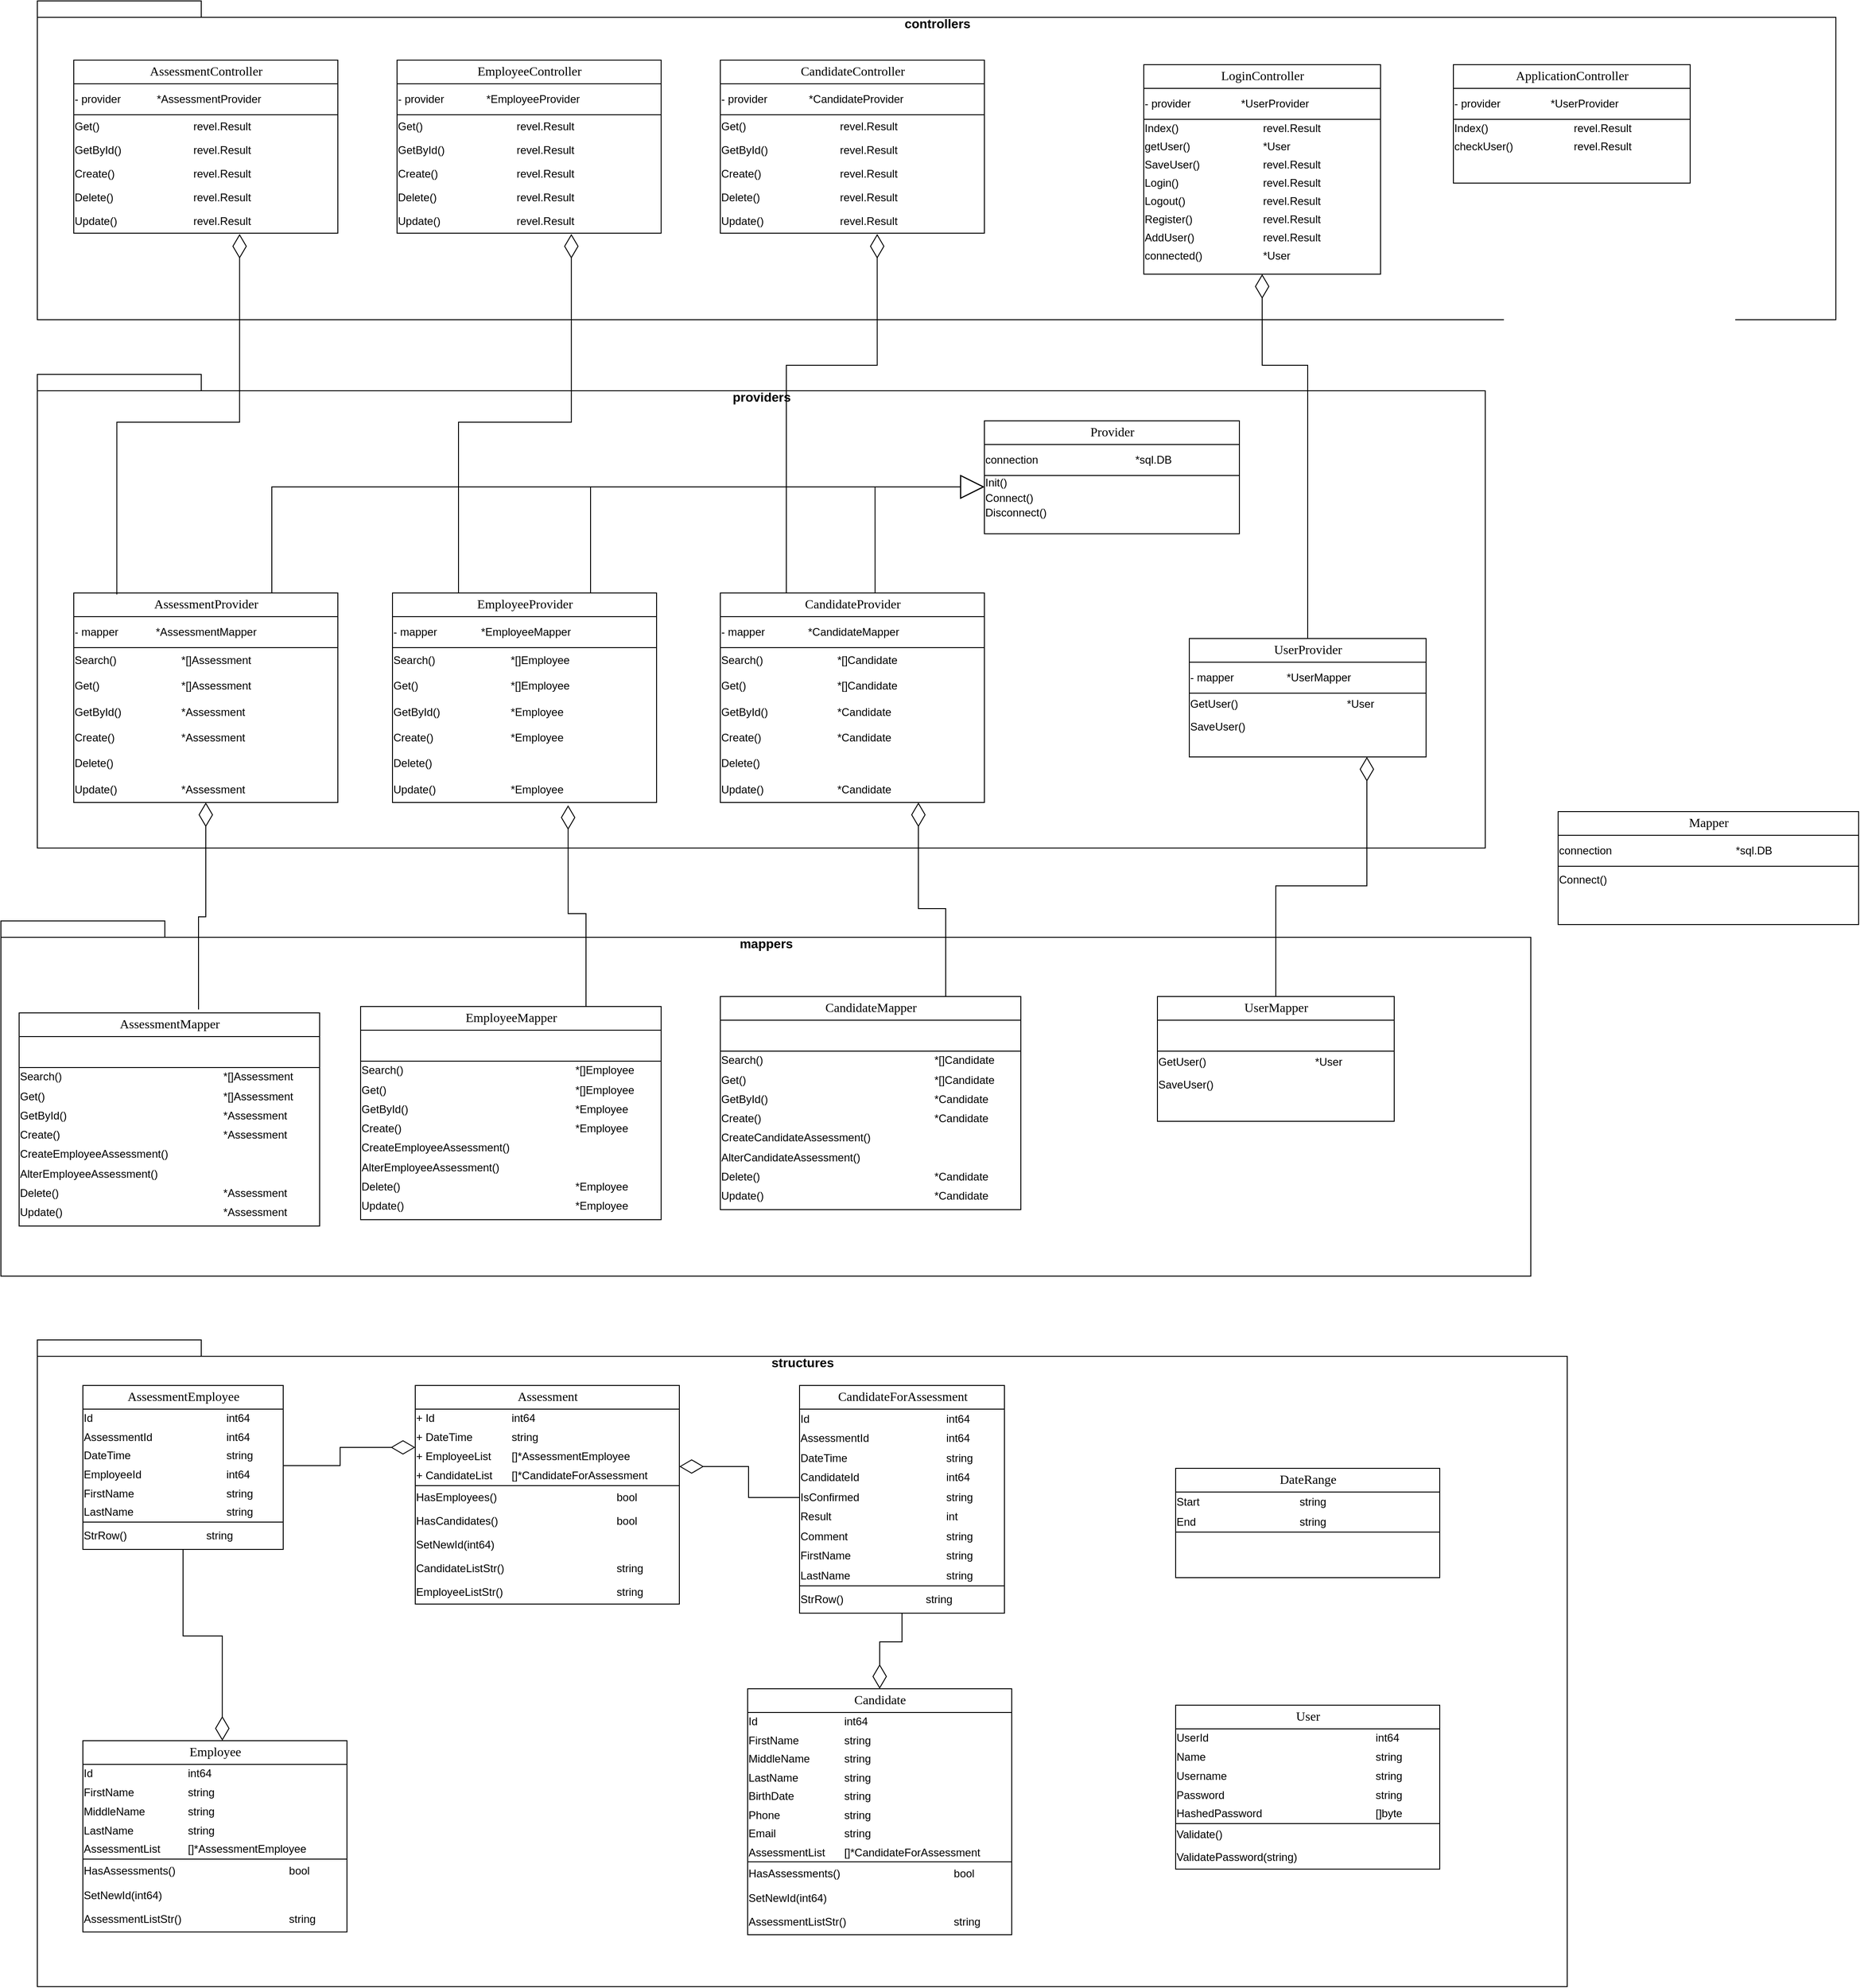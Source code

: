 <mxfile pages="1" version="11.1.4" type="device"><diagram name="Page-1" id="c4acf3e9-155e-7222-9cf6-157b1a14988f"><mxGraphModel dx="1240" dy="1847" grid="1" gridSize="10" guides="1" tooltips="1" connect="1" arrows="1" fold="1" page="1" pageScale="1" pageWidth="850" pageHeight="1100" background="#ffffff" math="0" shadow="0"><root><mxCell id="0"/><mxCell id="1" parent="0"/><mxCell id="qNjUN7XKEvdAaT-2gEHH-21" value="&lt;font style=&quot;font-size: 14px&quot;&gt;structures&lt;/font&gt;" style="shape=folder;fontStyle=1;spacingTop=10;tabWidth=180;tabHeight=18;tabPosition=left;html=1;verticalAlign=top;" vertex="1" parent="1"><mxGeometry x="750" y="1360" width="1680" height="710" as="geometry"/></mxCell><mxCell id="qNjUN7XKEvdAaT-2gEHH-20" value="&lt;font style=&quot;font-size: 14px&quot;&gt;mappers&lt;/font&gt;" style="shape=folder;fontStyle=1;spacingTop=10;tabWidth=180;tabHeight=18;tabPosition=left;html=1;verticalAlign=top;" vertex="1" parent="1"><mxGeometry x="710" y="900" width="1680" height="390" as="geometry"/></mxCell><mxCell id="qNjUN7XKEvdAaT-2gEHH-19" value="&lt;font style=&quot;font-size: 14px&quot;&gt;providers&lt;/font&gt;" style="shape=folder;fontStyle=1;spacingTop=10;tabWidth=180;tabHeight=18;tabPosition=left;html=1;verticalAlign=top;" vertex="1" parent="1"><mxGeometry x="750" y="300" width="1590" height="520" as="geometry"/></mxCell><mxCell id="qNjUN7XKEvdAaT-2gEHH-17" value="&lt;font style=&quot;font-size: 14px&quot;&gt;controllers&lt;/font&gt;" style="shape=folder;fontStyle=1;spacingTop=10;tabWidth=180;tabHeight=18;tabPosition=left;html=1;verticalAlign=top;" vertex="1" parent="1"><mxGeometry x="750" y="-110" width="1975" height="350" as="geometry"/></mxCell><mxCell id="17acba5748e5396b-44" value="&lt;font style=&quot;font-size: 14px&quot;&gt;Assessment&lt;/font&gt;" style="swimlane;html=1;fontStyle=0;childLayout=stackLayout;horizontal=1;startSize=26;fillColor=none;horizontalStack=0;resizeParent=1;resizeLast=0;collapsible=1;marginBottom=0;swimlaneFillColor=#ffffff;rounded=0;shadow=0;comic=0;labelBackgroundColor=none;strokeColor=#000000;strokeWidth=1;fontFamily=Verdana;fontSize=10;fontColor=#000000;align=center;" parent="1" vertex="1"><mxGeometry x="1165" y="1410" width="290" height="240" as="geometry"><mxRectangle x="415" y="1140" width="90" height="26" as="alternateBounds"/></mxGeometry></mxCell><mxCell id="_AaiHesojLYYnZebpyxF-2" value="&lt;table border=&quot;0&quot; width=&quot;100%&quot; style=&quot;width: 100% ; height: 100% ; border-collapse: collapse&quot;&gt;&lt;tbody&gt;&lt;tr&gt;&lt;td align=&quot;center&quot; style=&quot;text-align: left&quot;&gt;+ Id&lt;/td&gt;&lt;td align=&quot;center&quot; style=&quot;text-align: left&quot;&gt;int64&lt;/td&gt;&lt;/tr&gt;&lt;tr&gt;&lt;td align=&quot;center&quot; style=&quot;text-align: left&quot;&gt;+ DateTime&lt;/td&gt;&lt;td align=&quot;center&quot; style=&quot;text-align: left&quot;&gt;string&lt;/td&gt;&lt;/tr&gt;&lt;tr&gt;&lt;td align=&quot;center&quot; style=&quot;text-align: left&quot;&gt;+ EmployeeList&lt;/td&gt;&lt;td align=&quot;center&quot; style=&quot;text-align: left&quot;&gt;[]*AssessmentEmployee&lt;/td&gt;&lt;/tr&gt;&lt;tr&gt;&lt;td&gt;+ CandidateList&lt;/td&gt;&lt;td&gt;[]*CandidateForAssessment&lt;/td&gt;&lt;/tr&gt;&lt;/tbody&gt;&lt;/table&gt;" style="text;html=1;overflow=fill;strokeColor=#000000;" parent="17acba5748e5396b-44" vertex="1"><mxGeometry y="26" width="290" height="84" as="geometry"/></mxCell><mxCell id="_AaiHesojLYYnZebpyxF-6" value="&lt;table border=&quot;0&quot; width=&quot;100%&quot; style=&quot;width: 100% ; height: 100% ; border-collapse: collapse&quot; align=&quot;left&quot;&gt;&lt;tbody&gt;&lt;tr&gt;&lt;td&gt;HasEmployees()&lt;/td&gt;&lt;td&gt;bool&lt;/td&gt;&lt;/tr&gt;&lt;tr&gt;&lt;td&gt;HasCandidates()&lt;/td&gt;&lt;td&gt;bool&lt;/td&gt;&lt;/tr&gt;&lt;tr&gt;&lt;td&gt;SetNewId(int64)&lt;/td&gt;&lt;td&gt;&lt;br&gt;&lt;/td&gt;&lt;/tr&gt;&lt;tr&gt;&lt;td&gt;CandidateListStr()&lt;/td&gt;&lt;td&gt;string&lt;/td&gt;&lt;/tr&gt;&lt;tr&gt;&lt;td&gt;EmployeeListStr()&lt;/td&gt;&lt;td&gt;string&lt;/td&gt;&lt;/tr&gt;&lt;/tbody&gt;&lt;/table&gt;" style="text;html=1;overflow=fill;align=left;verticalAlign=middle;fontStyle=0" parent="17acba5748e5396b-44" vertex="1"><mxGeometry y="110" width="290" height="130" as="geometry"/></mxCell><mxCell id="cDn15xKk0l9QHUjAjlAc-1" value="&lt;font style=&quot;font-size: 14px&quot;&gt;CandidateController&lt;/font&gt;" style="swimlane;html=1;fontStyle=0;childLayout=stackLayout;horizontal=1;startSize=26;fillColor=none;horizontalStack=0;resizeParent=1;resizeLast=0;collapsible=1;marginBottom=0;swimlaneFillColor=#ffffff;rounded=0;shadow=0;comic=0;labelBackgroundColor=none;strokeColor=#000000;strokeWidth=1;fontFamily=Verdana;fontSize=10;fontColor=#000000;align=center;" parent="1" vertex="1"><mxGeometry x="1500" y="-45" width="290" height="190" as="geometry"><mxRectangle x="415" y="1140" width="90" height="26" as="alternateBounds"/></mxGeometry></mxCell><mxCell id="cDn15xKk0l9QHUjAjlAc-2" value="&lt;table border=&quot;0&quot; width=&quot;100%&quot; style=&quot;width: 100% ; height: 100% ; border-collapse: collapse&quot;&gt;&lt;tbody&gt;&lt;tr&gt;&lt;td align=&quot;center&quot; style=&quot;text-align: left&quot;&gt;- provider&lt;/td&gt;&lt;td align=&quot;center&quot; style=&quot;text-align: left&quot;&gt;*CandidateProvider&lt;/td&gt;&lt;/tr&gt;&lt;/tbody&gt;&lt;/table&gt;" style="text;html=1;overflow=fill;strokeColor=#000000;" parent="cDn15xKk0l9QHUjAjlAc-1" vertex="1"><mxGeometry y="26" width="290" height="34" as="geometry"/></mxCell><mxCell id="cDn15xKk0l9QHUjAjlAc-3" value="&lt;table border=&quot;0&quot; width=&quot;100%&quot; style=&quot;width: 100% ; height: 100% ; border-collapse: collapse&quot; align=&quot;left&quot;&gt;&lt;tbody&gt;&lt;tr&gt;&lt;td&gt;Get()&lt;/td&gt;&lt;td&gt;revel.Result&lt;/td&gt;&lt;/tr&gt;&lt;tr&gt;&lt;td&gt;GetById()&lt;/td&gt;&lt;td&gt;revel.Result&lt;/td&gt;&lt;/tr&gt;&lt;tr&gt;&lt;td&gt;Create()&lt;/td&gt;&lt;td&gt;revel.Result&lt;/td&gt;&lt;/tr&gt;&lt;tr&gt;&lt;td&gt;Delete()&lt;/td&gt;&lt;td&gt;revel.Result&lt;/td&gt;&lt;/tr&gt;&lt;tr&gt;&lt;td&gt;Update()&lt;/td&gt;&lt;td&gt;revel.Result&lt;/td&gt;&lt;/tr&gt;&lt;/tbody&gt;&lt;/table&gt;" style="text;html=1;overflow=fill;align=left;verticalAlign=middle;fontStyle=0" parent="cDn15xKk0l9QHUjAjlAc-1" vertex="1"><mxGeometry y="60" width="290" height="130" as="geometry"/></mxCell><mxCell id="cDn15xKk0l9QHUjAjlAc-20" value="&lt;font style=&quot;font-size: 14px&quot;&gt;EmployeeController&lt;/font&gt;" style="swimlane;html=1;fontStyle=0;childLayout=stackLayout;horizontal=1;startSize=26;fillColor=none;horizontalStack=0;resizeParent=1;resizeLast=0;collapsible=1;marginBottom=0;swimlaneFillColor=#ffffff;rounded=0;shadow=0;comic=0;labelBackgroundColor=none;strokeColor=#000000;strokeWidth=1;fontFamily=Verdana;fontSize=10;fontColor=#000000;align=center;" parent="1" vertex="1"><mxGeometry x="1145" y="-45" width="290" height="190" as="geometry"><mxRectangle x="415" y="1140" width="90" height="26" as="alternateBounds"/></mxGeometry></mxCell><mxCell id="cDn15xKk0l9QHUjAjlAc-21" value="&lt;table border=&quot;0&quot; width=&quot;100%&quot; style=&quot;width: 100% ; height: 100% ; border-collapse: collapse&quot;&gt;&lt;tbody&gt;&lt;tr&gt;&lt;td align=&quot;center&quot; style=&quot;text-align: left&quot;&gt;- provider&lt;/td&gt;&lt;td align=&quot;center&quot; style=&quot;text-align: left&quot;&gt;*EmployeeProvider&lt;/td&gt;&lt;/tr&gt;&lt;/tbody&gt;&lt;/table&gt;" style="text;html=1;overflow=fill;strokeColor=#000000;" parent="cDn15xKk0l9QHUjAjlAc-20" vertex="1"><mxGeometry y="26" width="290" height="34" as="geometry"/></mxCell><mxCell id="cDn15xKk0l9QHUjAjlAc-22" value="&lt;table border=&quot;0&quot; width=&quot;100%&quot; style=&quot;width: 100% ; height: 100% ; border-collapse: collapse&quot; align=&quot;left&quot;&gt;&lt;tbody&gt;&lt;tr&gt;&lt;td&gt;Get()&lt;/td&gt;&lt;td&gt;revel.Result&lt;/td&gt;&lt;/tr&gt;&lt;tr&gt;&lt;td&gt;GetById()&lt;/td&gt;&lt;td&gt;revel.Result&lt;/td&gt;&lt;/tr&gt;&lt;tr&gt;&lt;td&gt;Create()&lt;/td&gt;&lt;td&gt;revel.Result&lt;/td&gt;&lt;/tr&gt;&lt;tr&gt;&lt;td&gt;Delete()&lt;/td&gt;&lt;td&gt;revel.Result&lt;/td&gt;&lt;/tr&gt;&lt;tr&gt;&lt;td&gt;Update()&lt;/td&gt;&lt;td&gt;revel.Result&lt;/td&gt;&lt;/tr&gt;&lt;/tbody&gt;&lt;/table&gt;" style="text;html=1;overflow=fill;align=left;verticalAlign=middle;fontStyle=0" parent="cDn15xKk0l9QHUjAjlAc-20" vertex="1"><mxGeometry y="60" width="290" height="130" as="geometry"/></mxCell><mxCell id="qNjUN7XKEvdAaT-2gEHH-5" value="&lt;font style=&quot;font-size: 14px&quot;&gt;AssessmentController&lt;/font&gt;" style="swimlane;html=1;fontStyle=0;childLayout=stackLayout;horizontal=1;startSize=26;fillColor=none;horizontalStack=0;resizeParent=1;resizeLast=0;collapsible=1;marginBottom=0;swimlaneFillColor=#ffffff;rounded=0;shadow=0;comic=0;labelBackgroundColor=none;strokeColor=#000000;strokeWidth=1;fontFamily=Verdana;fontSize=10;fontColor=#000000;align=center;" vertex="1" parent="1"><mxGeometry x="790" y="-45" width="290" height="190" as="geometry"><mxRectangle x="415" y="1140" width="90" height="26" as="alternateBounds"/></mxGeometry></mxCell><mxCell id="qNjUN7XKEvdAaT-2gEHH-6" value="&lt;table border=&quot;0&quot; width=&quot;100%&quot; style=&quot;width: 100% ; height: 100% ; border-collapse: collapse&quot;&gt;&lt;tbody&gt;&lt;tr&gt;&lt;td align=&quot;center&quot; style=&quot;text-align: left&quot;&gt;- provider&lt;/td&gt;&lt;td align=&quot;center&quot; style=&quot;text-align: left&quot;&gt;*AssessmentProvider&lt;/td&gt;&lt;/tr&gt;&lt;/tbody&gt;&lt;/table&gt;" style="text;html=1;overflow=fill;strokeColor=#000000;" vertex="1" parent="qNjUN7XKEvdAaT-2gEHH-5"><mxGeometry y="26" width="290" height="34" as="geometry"/></mxCell><mxCell id="qNjUN7XKEvdAaT-2gEHH-7" value="&lt;table border=&quot;0&quot; width=&quot;100%&quot; style=&quot;width: 100% ; height: 100% ; border-collapse: collapse&quot; align=&quot;left&quot;&gt;&lt;tbody&gt;&lt;tr&gt;&lt;td&gt;Get()&lt;/td&gt;&lt;td&gt;revel.Result&lt;/td&gt;&lt;/tr&gt;&lt;tr&gt;&lt;td&gt;GetById()&lt;/td&gt;&lt;td&gt;revel.Result&lt;/td&gt;&lt;/tr&gt;&lt;tr&gt;&lt;td&gt;Create()&lt;/td&gt;&lt;td&gt;revel.Result&lt;/td&gt;&lt;/tr&gt;&lt;tr&gt;&lt;td&gt;Delete()&lt;/td&gt;&lt;td&gt;revel.Result&lt;/td&gt;&lt;/tr&gt;&lt;tr&gt;&lt;td&gt;Update()&lt;/td&gt;&lt;td&gt;revel.Result&lt;/td&gt;&lt;/tr&gt;&lt;/tbody&gt;&lt;/table&gt;" style="text;html=1;overflow=fill;align=left;verticalAlign=middle;fontStyle=0" vertex="1" parent="qNjUN7XKEvdAaT-2gEHH-5"><mxGeometry y="60" width="290" height="130" as="geometry"/></mxCell><mxCell id="qNjUN7XKEvdAaT-2gEHH-33" style="edgeStyle=orthogonalEdgeStyle;rounded=0;orthogonalLoop=1;jettySize=auto;html=1;exitX=0.25;exitY=0;exitDx=0;exitDy=0;entryX=0.594;entryY=1.007;entryDx=0;entryDy=0;entryPerimeter=0;endArrow=diamondThin;endFill=0;endSize=24;" edge="1" parent="1" source="cDn15xKk0l9QHUjAjlAc-6" target="cDn15xKk0l9QHUjAjlAc-3"><mxGeometry relative="1" as="geometry"><Array as="points"><mxPoint x="1573" y="290"/><mxPoint x="1673" y="290"/></Array></mxGeometry></mxCell><mxCell id="qNjUN7XKEvdAaT-2gEHH-66" style="edgeStyle=orthogonalEdgeStyle;rounded=0;orthogonalLoop=1;jettySize=auto;html=1;exitX=0.586;exitY=0.001;exitDx=0;exitDy=0;endArrow=block;endFill=0;endSize=24;exitPerimeter=0;entryX=0;entryY=0.25;entryDx=0;entryDy=0;" edge="1" parent="1" source="cDn15xKk0l9QHUjAjlAc-6" target="qNjUN7XKEvdAaT-2gEHH-64"><mxGeometry relative="1" as="geometry"><mxPoint x="1645" y="430" as="targetPoint"/><Array as="points"/></mxGeometry></mxCell><mxCell id="cDn15xKk0l9QHUjAjlAc-6" value="&lt;font style=&quot;font-size: 14px&quot;&gt;CandidateProvider&lt;/font&gt;" style="swimlane;html=1;fontStyle=0;childLayout=stackLayout;horizontal=1;startSize=26;fillColor=none;horizontalStack=0;resizeParent=1;resizeLast=0;collapsible=1;marginBottom=0;swimlaneFillColor=#ffffff;rounded=0;shadow=0;comic=0;labelBackgroundColor=none;strokeColor=#000000;strokeWidth=1;fontFamily=Verdana;fontSize=10;fontColor=#000000;align=center;" parent="1" vertex="1"><mxGeometry x="1500" y="540" width="290" height="230" as="geometry"><mxRectangle x="415" y="1140" width="90" height="26" as="alternateBounds"/></mxGeometry></mxCell><mxCell id="cDn15xKk0l9QHUjAjlAc-7" value="&lt;table border=&quot;0&quot; width=&quot;100%&quot; style=&quot;width: 100% ; height: 100% ; border-collapse: collapse&quot;&gt;&lt;tbody&gt;&lt;tr&gt;&lt;td align=&quot;center&quot; style=&quot;text-align: left&quot;&gt;- mapper&lt;/td&gt;&lt;td align=&quot;center&quot; style=&quot;text-align: left&quot;&gt;*CandidateMapper&lt;/td&gt;&lt;/tr&gt;&lt;/tbody&gt;&lt;/table&gt;" style="text;html=1;overflow=fill;strokeColor=#000000;" parent="cDn15xKk0l9QHUjAjlAc-6" vertex="1"><mxGeometry y="26" width="290" height="34" as="geometry"/></mxCell><mxCell id="cDn15xKk0l9QHUjAjlAc-8" value="&lt;table border=&quot;0&quot; width=&quot;100%&quot; style=&quot;width: 100% ; height: 100% ; border-collapse: collapse&quot; align=&quot;left&quot;&gt;&lt;tbody&gt;&lt;tr&gt;&lt;td&gt;Search()&lt;/td&gt;&lt;td&gt;*[]Candidate&lt;/td&gt;&lt;/tr&gt;&lt;tr&gt;&lt;td&gt;Get()&lt;/td&gt;&lt;td&gt;*[]Candidate&lt;br&gt;&lt;/td&gt;&lt;/tr&gt;&lt;tr&gt;&lt;td&gt;GetById()&lt;/td&gt;&lt;td&gt;*Candidate&lt;br&gt;&lt;/td&gt;&lt;/tr&gt;&lt;tr&gt;&lt;td&gt;Create()&lt;/td&gt;&lt;td&gt;*Candidate&lt;br&gt;&lt;/td&gt;&lt;/tr&gt;&lt;tr&gt;&lt;td&gt;Delete()&lt;/td&gt;&lt;td&gt;&lt;br&gt;&lt;/td&gt;&lt;/tr&gt;&lt;tr&gt;&lt;td&gt;Update()&lt;/td&gt;&lt;td&gt;*Candidate&lt;/td&gt;&lt;/tr&gt;&lt;/tbody&gt;&lt;/table&gt;" style="text;html=1;overflow=fill;align=left;verticalAlign=middle;fontStyle=0" parent="cDn15xKk0l9QHUjAjlAc-6" vertex="1"><mxGeometry y="60" width="290" height="170" as="geometry"/></mxCell><mxCell id="qNjUN7XKEvdAaT-2gEHH-48" value="" style="edgeStyle=orthogonalEdgeStyle;rounded=0;orthogonalLoop=1;jettySize=auto;html=1;endArrow=diamondThin;endFill=0;endSize=24;" edge="1" parent="1" source="qNjUN7XKEvdAaT-2gEHH-40" target="qNjUN7XKEvdAaT-2gEHH-45"><mxGeometry relative="1" as="geometry"><Array as="points"><mxPoint x="2145" y="290"/><mxPoint x="2095" y="290"/></Array></mxGeometry></mxCell><mxCell id="qNjUN7XKEvdAaT-2gEHH-40" value="&lt;font style=&quot;font-size: 14px&quot;&gt;UserProvider&lt;/font&gt;" style="swimlane;html=1;fontStyle=0;childLayout=stackLayout;horizontal=1;startSize=26;fillColor=none;horizontalStack=0;resizeParent=1;resizeLast=0;collapsible=1;marginBottom=0;swimlaneFillColor=#ffffff;rounded=0;shadow=0;comic=0;labelBackgroundColor=none;strokeColor=#000000;strokeWidth=1;fontFamily=Verdana;fontSize=10;fontColor=#000000;align=center;" vertex="1" parent="1"><mxGeometry x="2015" y="590" width="260" height="130" as="geometry"><mxRectangle x="415" y="1140" width="90" height="26" as="alternateBounds"/></mxGeometry></mxCell><mxCell id="qNjUN7XKEvdAaT-2gEHH-41" value="&lt;table border=&quot;0&quot; width=&quot;100%&quot; style=&quot;width: 100% ; height: 100% ; border-collapse: collapse&quot;&gt;&lt;tbody&gt;&lt;tr&gt;&lt;td align=&quot;center&quot; style=&quot;text-align: left&quot;&gt;- mapper&lt;/td&gt;&lt;td align=&quot;center&quot; style=&quot;text-align: left&quot;&gt;*UserMapper&lt;/td&gt;&lt;/tr&gt;&lt;/tbody&gt;&lt;/table&gt;" style="text;html=1;overflow=fill;strokeColor=#000000;" vertex="1" parent="qNjUN7XKEvdAaT-2gEHH-40"><mxGeometry y="26" width="260" height="34" as="geometry"/></mxCell><mxCell id="qNjUN7XKEvdAaT-2gEHH-42" value="&lt;table border=&quot;0&quot; width=&quot;100%&quot; style=&quot;width: 100% ; height: 100% ; border-collapse: collapse&quot; align=&quot;left&quot;&gt;&lt;tbody&gt;&lt;tr&gt;&lt;td&gt;GetUser()&lt;/td&gt;&lt;td&gt;*User&lt;br&gt;&lt;/td&gt;&lt;/tr&gt;&lt;tr&gt;&lt;td&gt;SaveUser()&lt;/td&gt;&lt;td&gt;&lt;br&gt;&lt;/td&gt;&lt;/tr&gt;&lt;/tbody&gt;&lt;/table&gt;" style="text;html=1;overflow=fill;align=left;verticalAlign=middle;fontStyle=0" vertex="1" parent="qNjUN7XKEvdAaT-2gEHH-40"><mxGeometry y="60" width="260" height="50" as="geometry"/></mxCell><mxCell id="qNjUN7XKEvdAaT-2gEHH-45" value="&lt;font style=&quot;font-size: 14px&quot;&gt;LoginController&lt;/font&gt;" style="swimlane;html=1;fontStyle=0;childLayout=stackLayout;horizontal=1;startSize=26;fillColor=none;horizontalStack=0;resizeParent=1;resizeLast=0;collapsible=1;marginBottom=0;swimlaneFillColor=#ffffff;rounded=0;shadow=0;comic=0;labelBackgroundColor=none;strokeColor=#000000;strokeWidth=1;fontFamily=Verdana;fontSize=10;fontColor=#000000;align=center;" vertex="1" parent="1"><mxGeometry x="1965" y="-40" width="260" height="230" as="geometry"><mxRectangle x="415" y="1140" width="90" height="26" as="alternateBounds"/></mxGeometry></mxCell><mxCell id="qNjUN7XKEvdAaT-2gEHH-46" value="&lt;table border=&quot;0&quot; width=&quot;100%&quot; style=&quot;width: 100% ; height: 100% ; border-collapse: collapse&quot;&gt;&lt;tbody&gt;&lt;tr&gt;&lt;td align=&quot;center&quot; style=&quot;text-align: left&quot;&gt;- provider&lt;/td&gt;&lt;td align=&quot;center&quot; style=&quot;text-align: left&quot;&gt;*UserProvider&lt;/td&gt;&lt;/tr&gt;&lt;/tbody&gt;&lt;/table&gt;" style="text;html=1;overflow=fill;strokeColor=#000000;" vertex="1" parent="qNjUN7XKEvdAaT-2gEHH-45"><mxGeometry y="26" width="260" height="34" as="geometry"/></mxCell><mxCell id="qNjUN7XKEvdAaT-2gEHH-47" value="&lt;table border=&quot;0&quot; width=&quot;100%&quot; style=&quot;width: 100% ; height: 100% ; border-collapse: collapse&quot; align=&quot;left&quot;&gt;&lt;tbody&gt;&lt;tr&gt;&lt;td&gt;Index()&lt;/td&gt;&lt;td&gt;revel.Result&lt;/td&gt;&lt;/tr&gt;&lt;tr&gt;&lt;td&gt;getUser()&lt;/td&gt;&lt;td&gt;*User&lt;/td&gt;&lt;/tr&gt;&lt;tr&gt;&lt;td&gt;SaveUser()&lt;/td&gt;&lt;td&gt;revel.Result&lt;/td&gt;&lt;/tr&gt;&lt;tr&gt;&lt;td&gt;Login()&lt;/td&gt;&lt;td&gt;revel.Result&lt;/td&gt;&lt;/tr&gt;&lt;tr&gt;&lt;td&gt;Logout()&lt;/td&gt;&lt;td&gt;revel.Result&lt;/td&gt;&lt;/tr&gt;&lt;tr&gt;&lt;td&gt;Register()&lt;/td&gt;&lt;td&gt;revel.Result&lt;/td&gt;&lt;/tr&gt;&lt;tr&gt;&lt;td&gt;AddUser()&lt;/td&gt;&lt;td&gt;revel.Result&lt;/td&gt;&lt;/tr&gt;&lt;tr&gt;&lt;td&gt;connected()&lt;/td&gt;&lt;td&gt;*User&lt;/td&gt;&lt;/tr&gt;&lt;/tbody&gt;&lt;/table&gt;" style="text;html=1;overflow=fill;align=left;verticalAlign=middle;fontStyle=0" vertex="1" parent="qNjUN7XKEvdAaT-2gEHH-45"><mxGeometry y="60" width="260" height="160" as="geometry"/></mxCell><mxCell id="qNjUN7XKEvdAaT-2gEHH-50" value="&lt;font style=&quot;font-size: 14px&quot;&gt;ApplicationController&lt;/font&gt;" style="swimlane;html=1;fontStyle=0;childLayout=stackLayout;horizontal=1;startSize=26;fillColor=none;horizontalStack=0;resizeParent=1;resizeLast=0;collapsible=1;marginBottom=0;swimlaneFillColor=#ffffff;rounded=0;shadow=0;comic=0;labelBackgroundColor=none;strokeColor=#000000;strokeWidth=1;fontFamily=Verdana;fontSize=10;fontColor=#000000;align=center;" vertex="1" parent="1"><mxGeometry x="2305" y="-40" width="260" height="130" as="geometry"><mxRectangle x="415" y="1140" width="90" height="26" as="alternateBounds"/></mxGeometry></mxCell><mxCell id="qNjUN7XKEvdAaT-2gEHH-51" value="&lt;table border=&quot;0&quot; width=&quot;100%&quot; style=&quot;width: 100% ; height: 100% ; border-collapse: collapse&quot;&gt;&lt;tbody&gt;&lt;tr&gt;&lt;td align=&quot;center&quot; style=&quot;text-align: left&quot;&gt;- provider&lt;/td&gt;&lt;td align=&quot;center&quot; style=&quot;text-align: left&quot;&gt;*UserProvider&lt;/td&gt;&lt;/tr&gt;&lt;/tbody&gt;&lt;/table&gt;" style="text;html=1;overflow=fill;strokeColor=#000000;" vertex="1" parent="qNjUN7XKEvdAaT-2gEHH-50"><mxGeometry y="26" width="260" height="34" as="geometry"/></mxCell><mxCell id="qNjUN7XKEvdAaT-2gEHH-52" value="&lt;table border=&quot;0&quot; width=&quot;100%&quot; style=&quot;width: 100% ; height: 100% ; border-collapse: collapse&quot; align=&quot;left&quot;&gt;&lt;tbody&gt;&lt;tr&gt;&lt;td&gt;Index()&lt;/td&gt;&lt;td&gt;revel.Result&lt;/td&gt;&lt;/tr&gt;&lt;tr&gt;&lt;td&gt;checkUser()&lt;/td&gt;&lt;td&gt;revel.Result&lt;/td&gt;&lt;/tr&gt;&lt;/tbody&gt;&lt;/table&gt;" style="text;html=1;overflow=fill;align=left;verticalAlign=middle;fontStyle=0" vertex="1" parent="qNjUN7XKEvdAaT-2gEHH-50"><mxGeometry y="60" width="260" height="40" as="geometry"/></mxCell><mxCell id="qNjUN7XKEvdAaT-2gEHH-34" style="edgeStyle=orthogonalEdgeStyle;rounded=0;orthogonalLoop=1;jettySize=auto;html=1;exitX=0.25;exitY=0;exitDx=0;exitDy=0;entryX=0.66;entryY=1.007;entryDx=0;entryDy=0;entryPerimeter=0;endArrow=diamondThin;endFill=0;endSize=24;" edge="1" parent="1" source="cDn15xKk0l9QHUjAjlAc-24" target="cDn15xKk0l9QHUjAjlAc-22"><mxGeometry relative="1" as="geometry"/></mxCell><mxCell id="qNjUN7XKEvdAaT-2gEHH-67" style="edgeStyle=orthogonalEdgeStyle;rounded=0;orthogonalLoop=1;jettySize=auto;html=1;exitX=0.75;exitY=0;exitDx=0;exitDy=0;endArrow=block;endFill=0;endSize=24;entryX=0;entryY=0.25;entryDx=0;entryDy=0;" edge="1" parent="1" source="cDn15xKk0l9QHUjAjlAc-24" target="qNjUN7XKEvdAaT-2gEHH-64"><mxGeometry relative="1" as="geometry"><mxPoint x="1700" y="460" as="targetPoint"/></mxGeometry></mxCell><mxCell id="cDn15xKk0l9QHUjAjlAc-24" value="&lt;font style=&quot;font-size: 14px&quot;&gt;EmployeeProvider&lt;/font&gt;" style="swimlane;html=1;fontStyle=0;childLayout=stackLayout;horizontal=1;startSize=26;fillColor=none;horizontalStack=0;resizeParent=1;resizeLast=0;collapsible=1;marginBottom=0;swimlaneFillColor=#ffffff;rounded=0;shadow=0;comic=0;labelBackgroundColor=none;strokeColor=#000000;strokeWidth=1;fontFamily=Verdana;fontSize=10;fontColor=#000000;align=center;" parent="1" vertex="1"><mxGeometry x="1140" y="540" width="290" height="230" as="geometry"><mxRectangle x="415" y="1140" width="90" height="26" as="alternateBounds"/></mxGeometry></mxCell><mxCell id="cDn15xKk0l9QHUjAjlAc-25" value="&lt;table border=&quot;0&quot; width=&quot;100%&quot; style=&quot;width: 100% ; height: 100% ; border-collapse: collapse&quot;&gt;&lt;tbody&gt;&lt;tr&gt;&lt;td align=&quot;center&quot; style=&quot;text-align: left&quot;&gt;- mapper&lt;/td&gt;&lt;td align=&quot;center&quot; style=&quot;text-align: left&quot;&gt;*EmployeeMapper&lt;/td&gt;&lt;/tr&gt;&lt;/tbody&gt;&lt;/table&gt;" style="text;html=1;overflow=fill;strokeColor=#000000;" parent="cDn15xKk0l9QHUjAjlAc-24" vertex="1"><mxGeometry y="26" width="290" height="34" as="geometry"/></mxCell><mxCell id="cDn15xKk0l9QHUjAjlAc-26" value="&lt;table border=&quot;0&quot; width=&quot;100%&quot; style=&quot;width: 100% ; height: 100% ; border-collapse: collapse&quot; align=&quot;left&quot;&gt;&lt;tbody&gt;&lt;tr&gt;&lt;td&gt;Search()&lt;/td&gt;&lt;td&gt;*[]Employee&lt;/td&gt;&lt;/tr&gt;&lt;tr&gt;&lt;td&gt;Get()&lt;/td&gt;&lt;td&gt;*[]Employee&lt;br&gt;&lt;/td&gt;&lt;/tr&gt;&lt;tr&gt;&lt;td&gt;GetById()&lt;/td&gt;&lt;td&gt;*Employee&lt;/td&gt;&lt;/tr&gt;&lt;tr&gt;&lt;td&gt;Create()&lt;/td&gt;&lt;td&gt;*Employee&lt;br&gt;&lt;/td&gt;&lt;/tr&gt;&lt;tr&gt;&lt;td&gt;Delete()&lt;/td&gt;&lt;td&gt;&lt;br&gt;&lt;/td&gt;&lt;/tr&gt;&lt;tr&gt;&lt;td&gt;Update()&lt;/td&gt;&lt;td&gt;*Employee&lt;/td&gt;&lt;/tr&gt;&lt;/tbody&gt;&lt;/table&gt;" style="text;html=1;overflow=fill;align=left;verticalAlign=middle;fontStyle=0" parent="cDn15xKk0l9QHUjAjlAc-24" vertex="1"><mxGeometry y="60" width="290" height="170" as="geometry"/></mxCell><mxCell id="qNjUN7XKEvdAaT-2gEHH-35" style="edgeStyle=orthogonalEdgeStyle;rounded=0;orthogonalLoop=1;jettySize=auto;html=1;exitX=0.163;exitY=0.007;exitDx=0;exitDy=0;entryX=0.628;entryY=1.007;entryDx=0;entryDy=0;entryPerimeter=0;endArrow=diamondThin;endFill=0;endSize=24;exitPerimeter=0;" edge="1" parent="1" source="qNjUN7XKEvdAaT-2gEHH-9" target="qNjUN7XKEvdAaT-2gEHH-7"><mxGeometry relative="1" as="geometry"/></mxCell><mxCell id="qNjUN7XKEvdAaT-2gEHH-68" style="edgeStyle=orthogonalEdgeStyle;rounded=0;orthogonalLoop=1;jettySize=auto;html=1;exitX=0.75;exitY=0;exitDx=0;exitDy=0;entryX=0;entryY=0.25;entryDx=0;entryDy=0;endArrow=block;endFill=0;endSize=24;" edge="1" parent="1" source="qNjUN7XKEvdAaT-2gEHH-9" target="qNjUN7XKEvdAaT-2gEHH-64"><mxGeometry relative="1" as="geometry"/></mxCell><mxCell id="qNjUN7XKEvdAaT-2gEHH-9" value="&lt;font style=&quot;font-size: 14px&quot;&gt;AssessmentProvider&lt;/font&gt;" style="swimlane;html=1;fontStyle=0;childLayout=stackLayout;horizontal=1;startSize=26;fillColor=none;horizontalStack=0;resizeParent=1;resizeLast=0;collapsible=1;marginBottom=0;swimlaneFillColor=#ffffff;rounded=0;shadow=0;comic=0;labelBackgroundColor=none;strokeColor=#000000;strokeWidth=1;fontFamily=Verdana;fontSize=10;fontColor=#000000;align=center;" vertex="1" parent="1"><mxGeometry x="790" y="540" width="290" height="230" as="geometry"><mxRectangle x="415" y="1140" width="90" height="26" as="alternateBounds"/></mxGeometry></mxCell><mxCell id="qNjUN7XKEvdAaT-2gEHH-10" value="&lt;table border=&quot;0&quot; width=&quot;100%&quot; style=&quot;width: 100% ; height: 100% ; border-collapse: collapse&quot;&gt;&lt;tbody&gt;&lt;tr&gt;&lt;td align=&quot;center&quot; style=&quot;text-align: left&quot;&gt;- mapper&lt;/td&gt;&lt;td align=&quot;center&quot; style=&quot;text-align: left&quot;&gt;*AssessmentMapper&lt;/td&gt;&lt;/tr&gt;&lt;/tbody&gt;&lt;/table&gt;" style="text;html=1;overflow=fill;strokeColor=#000000;" vertex="1" parent="qNjUN7XKEvdAaT-2gEHH-9"><mxGeometry y="26" width="290" height="34" as="geometry"/></mxCell><mxCell id="qNjUN7XKEvdAaT-2gEHH-11" value="&lt;table border=&quot;0&quot; width=&quot;100%&quot; style=&quot;width: 100% ; height: 100% ; border-collapse: collapse&quot; align=&quot;left&quot;&gt;&lt;tbody&gt;&lt;tr&gt;&lt;td&gt;Search()&lt;/td&gt;&lt;td&gt;*[]Assessment&lt;/td&gt;&lt;/tr&gt;&lt;tr&gt;&lt;td&gt;Get()&lt;/td&gt;&lt;td&gt;*[]Assessment&lt;br&gt;&lt;/td&gt;&lt;/tr&gt;&lt;tr&gt;&lt;td&gt;GetById()&lt;/td&gt;&lt;td&gt;*Assessment&lt;/td&gt;&lt;/tr&gt;&lt;tr&gt;&lt;td&gt;Create()&lt;/td&gt;&lt;td&gt;*Assessment&lt;br&gt;&lt;/td&gt;&lt;/tr&gt;&lt;tr&gt;&lt;td&gt;Delete()&lt;/td&gt;&lt;td&gt;&lt;br&gt;&lt;/td&gt;&lt;/tr&gt;&lt;tr&gt;&lt;td&gt;Update()&lt;/td&gt;&lt;td&gt;*Assessment&lt;/td&gt;&lt;/tr&gt;&lt;/tbody&gt;&lt;/table&gt;" style="text;html=1;overflow=fill;align=left;verticalAlign=middle;fontStyle=0" vertex="1" parent="qNjUN7XKEvdAaT-2gEHH-9"><mxGeometry y="60" width="290" height="170" as="geometry"/></mxCell><mxCell id="qNjUN7XKEvdAaT-2gEHH-32" style="edgeStyle=orthogonalEdgeStyle;rounded=0;orthogonalLoop=1;jettySize=auto;html=1;exitX=0.75;exitY=0;exitDx=0;exitDy=0;entryX=0.75;entryY=1;entryDx=0;entryDy=0;endArrow=diamondThin;endFill=0;endSize=24;" edge="1" parent="1" source="cDn15xKk0l9QHUjAjlAc-10" target="cDn15xKk0l9QHUjAjlAc-8"><mxGeometry relative="1" as="geometry"/></mxCell><mxCell id="cDn15xKk0l9QHUjAjlAc-10" value="&lt;font style=&quot;font-size: 14px&quot;&gt;CandidateMapper&lt;/font&gt;" style="swimlane;html=1;fontStyle=0;childLayout=stackLayout;horizontal=1;startSize=26;fillColor=none;horizontalStack=0;resizeParent=1;resizeLast=0;collapsible=1;marginBottom=0;swimlaneFillColor=#ffffff;rounded=0;shadow=0;comic=0;labelBackgroundColor=none;strokeColor=#000000;strokeWidth=1;fontFamily=Verdana;fontSize=10;fontColor=#000000;align=center;" parent="1" vertex="1"><mxGeometry x="1500" y="983" width="330" height="234" as="geometry"><mxRectangle x="415" y="1140" width="90" height="26" as="alternateBounds"/></mxGeometry></mxCell><mxCell id="cDn15xKk0l9QHUjAjlAc-14" value="&lt;table border=&quot;0&quot; width=&quot;100%&quot; style=&quot;width: 100% ; height: 100% ; border-collapse: collapse&quot;&gt;&lt;tbody&gt;&lt;tr&gt;&lt;td align=&quot;center&quot;&gt;&lt;br&gt;&lt;/td&gt;&lt;td align=&quot;center&quot;&gt;&lt;br&gt;&lt;/td&gt;&lt;/tr&gt;&lt;/tbody&gt;&lt;/table&gt;" style="text;html=1;overflow=fill;strokeColor=#000000;" parent="cDn15xKk0l9QHUjAjlAc-10" vertex="1"><mxGeometry y="26" width="330" height="34" as="geometry"/></mxCell><mxCell id="cDn15xKk0l9QHUjAjlAc-12" value="&lt;table border=&quot;0&quot; width=&quot;100%&quot; style=&quot;width: 100% ; height: 100% ; border-collapse: collapse&quot; align=&quot;left&quot;&gt;&lt;tbody&gt;&lt;tr&gt;&lt;td&gt;Search()&lt;/td&gt;&lt;td&gt;*[]Candidate&lt;/td&gt;&lt;/tr&gt;&lt;tr&gt;&lt;td&gt;Get()&lt;/td&gt;&lt;td&gt;*[]Candidate&lt;br&gt;&lt;/td&gt;&lt;/tr&gt;&lt;tr&gt;&lt;td&gt;GetById()&lt;/td&gt;&lt;td&gt;*Candidate&lt;br&gt;&lt;/td&gt;&lt;/tr&gt;&lt;tr&gt;&lt;td&gt;Create()&lt;/td&gt;&lt;td&gt;*Candidate&lt;br&gt;&lt;/td&gt;&lt;/tr&gt;&lt;tr&gt;&lt;td&gt;CreateCandidateAssessment()&lt;/td&gt;&lt;td&gt;&lt;br&gt;&lt;/td&gt;&lt;/tr&gt;&lt;tr&gt;&lt;td&gt;AlterCandidateAssessment()&lt;br&gt;&lt;/td&gt;&lt;td&gt;&lt;br&gt;&lt;/td&gt;&lt;/tr&gt;&lt;tr&gt;&lt;td&gt;Delete()&lt;/td&gt;&lt;td&gt;*Candidate&lt;br&gt;&lt;/td&gt;&lt;/tr&gt;&lt;tr&gt;&lt;td&gt;Update()&lt;/td&gt;&lt;td&gt;*Candidate&lt;/td&gt;&lt;/tr&gt;&lt;/tbody&gt;&lt;/table&gt;" style="text;html=1;overflow=fill;align=left;verticalAlign=middle;fontStyle=0" parent="cDn15xKk0l9QHUjAjlAc-10" vertex="1"><mxGeometry y="60" width="330" height="170" as="geometry"/></mxCell><mxCell id="qNjUN7XKEvdAaT-2gEHH-44" style="edgeStyle=orthogonalEdgeStyle;rounded=0;orthogonalLoop=1;jettySize=auto;html=1;exitX=0.5;exitY=0;exitDx=0;exitDy=0;endArrow=diamondThin;endFill=0;endSize=24;entryX=0.75;entryY=1;entryDx=0;entryDy=0;" edge="1" parent="1" source="qNjUN7XKEvdAaT-2gEHH-36" target="qNjUN7XKEvdAaT-2gEHH-40"><mxGeometry relative="1" as="geometry"><mxPoint x="2160" y="760" as="targetPoint"/></mxGeometry></mxCell><mxCell id="qNjUN7XKEvdAaT-2gEHH-36" value="&lt;font style=&quot;font-size: 14px&quot;&gt;UserMapper&lt;/font&gt;" style="swimlane;html=1;fontStyle=0;childLayout=stackLayout;horizontal=1;startSize=26;fillColor=none;horizontalStack=0;resizeParent=1;resizeLast=0;collapsible=1;marginBottom=0;swimlaneFillColor=#ffffff;rounded=0;shadow=0;comic=0;labelBackgroundColor=none;strokeColor=#000000;strokeWidth=1;fontFamily=Verdana;fontSize=10;fontColor=#000000;align=center;" vertex="1" parent="1"><mxGeometry x="1980" y="983" width="260" height="137" as="geometry"><mxRectangle x="415" y="1140" width="90" height="26" as="alternateBounds"/></mxGeometry></mxCell><mxCell id="qNjUN7XKEvdAaT-2gEHH-37" value="&lt;table border=&quot;0&quot; width=&quot;100%&quot; style=&quot;width: 100% ; height: 100% ; border-collapse: collapse&quot;&gt;&lt;tbody&gt;&lt;tr&gt;&lt;td align=&quot;center&quot;&gt;&lt;br&gt;&lt;/td&gt;&lt;td align=&quot;center&quot;&gt;&lt;br&gt;&lt;/td&gt;&lt;/tr&gt;&lt;/tbody&gt;&lt;/table&gt;" style="text;html=1;overflow=fill;strokeColor=#000000;" vertex="1" parent="qNjUN7XKEvdAaT-2gEHH-36"><mxGeometry y="26" width="260" height="34" as="geometry"/></mxCell><mxCell id="qNjUN7XKEvdAaT-2gEHH-38" value="&lt;table border=&quot;0&quot; width=&quot;100%&quot; style=&quot;width: 100% ; height: 100% ; border-collapse: collapse&quot; align=&quot;left&quot;&gt;&lt;tbody&gt;&lt;tr&gt;&lt;td&gt;GetUser()&lt;/td&gt;&lt;td&gt;*User&lt;br&gt;&lt;/td&gt;&lt;/tr&gt;&lt;tr&gt;&lt;td&gt;SaveUser()&lt;/td&gt;&lt;td&gt;&lt;br&gt;&lt;/td&gt;&lt;/tr&gt;&lt;/tbody&gt;&lt;/table&gt;" style="text;html=1;overflow=fill;align=left;verticalAlign=middle;fontStyle=0" vertex="1" parent="qNjUN7XKEvdAaT-2gEHH-36"><mxGeometry y="60" width="260" height="50" as="geometry"/></mxCell><mxCell id="qNjUN7XKEvdAaT-2gEHH-31" style="edgeStyle=orthogonalEdgeStyle;rounded=0;orthogonalLoop=1;jettySize=auto;html=1;exitX=0.75;exitY=0;exitDx=0;exitDy=0;entryX=0.665;entryY=1.018;entryDx=0;entryDy=0;entryPerimeter=0;endArrow=diamondThin;endFill=0;endSize=24;" edge="1" parent="1" source="qNjUN7XKEvdAaT-2gEHH-1" target="cDn15xKk0l9QHUjAjlAc-26"><mxGeometry relative="1" as="geometry"/></mxCell><mxCell id="qNjUN7XKEvdAaT-2gEHH-1" value="&lt;font style=&quot;font-size: 14px&quot;&gt;EmployeeMapper&lt;/font&gt;" style="swimlane;html=1;fontStyle=0;childLayout=stackLayout;horizontal=1;startSize=26;fillColor=none;horizontalStack=0;resizeParent=1;resizeLast=0;collapsible=1;marginBottom=0;swimlaneFillColor=#ffffff;rounded=0;shadow=0;comic=0;labelBackgroundColor=none;strokeColor=#000000;strokeWidth=1;fontFamily=Verdana;fontSize=10;fontColor=#000000;align=center;" vertex="1" parent="1"><mxGeometry x="1105" y="994" width="330" height="234" as="geometry"><mxRectangle x="415" y="1140" width="90" height="26" as="alternateBounds"/></mxGeometry></mxCell><mxCell id="qNjUN7XKEvdAaT-2gEHH-2" value="&lt;table border=&quot;0&quot; width=&quot;100%&quot; style=&quot;width: 100% ; height: 100% ; border-collapse: collapse&quot;&gt;&lt;tbody&gt;&lt;tr&gt;&lt;td align=&quot;center&quot;&gt;&lt;br&gt;&lt;/td&gt;&lt;td align=&quot;center&quot;&gt;&lt;br&gt;&lt;/td&gt;&lt;/tr&gt;&lt;/tbody&gt;&lt;/table&gt;" style="text;html=1;overflow=fill;strokeColor=#000000;" vertex="1" parent="qNjUN7XKEvdAaT-2gEHH-1"><mxGeometry y="26" width="330" height="34" as="geometry"/></mxCell><mxCell id="qNjUN7XKEvdAaT-2gEHH-3" value="&lt;table border=&quot;0&quot; width=&quot;100%&quot; style=&quot;width: 100% ; height: 100% ; border-collapse: collapse&quot; align=&quot;left&quot;&gt;&lt;tbody&gt;&lt;tr&gt;&lt;td&gt;Search()&lt;/td&gt;&lt;td&gt;*[]Employee&lt;/td&gt;&lt;/tr&gt;&lt;tr&gt;&lt;td&gt;Get()&lt;/td&gt;&lt;td&gt;*[]Employee&lt;br&gt;&lt;/td&gt;&lt;/tr&gt;&lt;tr&gt;&lt;td&gt;GetById()&lt;/td&gt;&lt;td&gt;*Employee&lt;br&gt;&lt;/td&gt;&lt;/tr&gt;&lt;tr&gt;&lt;td&gt;Create()&lt;/td&gt;&lt;td&gt;*Employee&lt;br&gt;&lt;/td&gt;&lt;/tr&gt;&lt;tr&gt;&lt;td&gt;CreateEmployeeAssessment()&lt;/td&gt;&lt;td&gt;&lt;br&gt;&lt;/td&gt;&lt;/tr&gt;&lt;tr&gt;&lt;td&gt;AlterEmployeeAssessment()&lt;br&gt;&lt;/td&gt;&lt;td&gt;&lt;br&gt;&lt;/td&gt;&lt;/tr&gt;&lt;tr&gt;&lt;td&gt;Delete()&lt;/td&gt;&lt;td&gt;*Employee&lt;br&gt;&lt;/td&gt;&lt;/tr&gt;&lt;tr&gt;&lt;td&gt;Update()&lt;/td&gt;&lt;td&gt;*Employee&lt;/td&gt;&lt;/tr&gt;&lt;/tbody&gt;&lt;/table&gt;" style="text;html=1;overflow=fill;align=left;verticalAlign=middle;fontStyle=0" vertex="1" parent="qNjUN7XKEvdAaT-2gEHH-1"><mxGeometry y="60" width="330" height="170" as="geometry"/></mxCell><mxCell id="qNjUN7XKEvdAaT-2gEHH-30" style="edgeStyle=orthogonalEdgeStyle;rounded=0;orthogonalLoop=1;jettySize=auto;html=1;exitX=0.597;exitY=-0.016;exitDx=0;exitDy=0;entryX=0.5;entryY=1;entryDx=0;entryDy=0;endArrow=diamondThin;endFill=0;endSize=24;exitPerimeter=0;" edge="1" parent="1" source="qNjUN7XKEvdAaT-2gEHH-13" target="qNjUN7XKEvdAaT-2gEHH-11"><mxGeometry relative="1" as="geometry"/></mxCell><mxCell id="qNjUN7XKEvdAaT-2gEHH-13" value="&lt;font style=&quot;font-size: 14px&quot;&gt;AssessmentMapper&lt;/font&gt;" style="swimlane;html=1;fontStyle=0;childLayout=stackLayout;horizontal=1;startSize=26;fillColor=none;horizontalStack=0;resizeParent=1;resizeLast=0;collapsible=1;marginBottom=0;swimlaneFillColor=#ffffff;rounded=0;shadow=0;comic=0;labelBackgroundColor=none;strokeColor=#000000;strokeWidth=1;fontFamily=Verdana;fontSize=10;fontColor=#000000;align=center;" vertex="1" parent="1"><mxGeometry x="730" y="1001" width="330" height="234" as="geometry"><mxRectangle x="415" y="1140" width="90" height="26" as="alternateBounds"/></mxGeometry></mxCell><mxCell id="qNjUN7XKEvdAaT-2gEHH-14" value="&lt;table border=&quot;0&quot; width=&quot;100%&quot; style=&quot;width: 100% ; height: 100% ; border-collapse: collapse&quot;&gt;&lt;tbody&gt;&lt;tr&gt;&lt;td align=&quot;center&quot;&gt;&lt;br&gt;&lt;/td&gt;&lt;td align=&quot;center&quot;&gt;&lt;br&gt;&lt;/td&gt;&lt;/tr&gt;&lt;/tbody&gt;&lt;/table&gt;" style="text;html=1;overflow=fill;strokeColor=#000000;" vertex="1" parent="qNjUN7XKEvdAaT-2gEHH-13"><mxGeometry y="26" width="330" height="34" as="geometry"/></mxCell><mxCell id="qNjUN7XKEvdAaT-2gEHH-15" value="&lt;table border=&quot;0&quot; width=&quot;100%&quot; style=&quot;width: 100% ; height: 100% ; border-collapse: collapse&quot; align=&quot;left&quot;&gt;&lt;tbody&gt;&lt;tr&gt;&lt;td&gt;Search()&lt;/td&gt;&lt;td&gt;*[]Assessment&lt;/td&gt;&lt;/tr&gt;&lt;tr&gt;&lt;td&gt;Get()&lt;/td&gt;&lt;td&gt;*[]Assessment&lt;br&gt;&lt;/td&gt;&lt;/tr&gt;&lt;tr&gt;&lt;td&gt;GetById()&lt;/td&gt;&lt;td&gt;*Assessment&lt;br&gt;&lt;/td&gt;&lt;/tr&gt;&lt;tr&gt;&lt;td&gt;Create()&lt;/td&gt;&lt;td&gt;*Assessment&lt;br&gt;&lt;/td&gt;&lt;/tr&gt;&lt;tr&gt;&lt;td&gt;CreateEmployeeAssessment()&lt;/td&gt;&lt;td&gt;&lt;br&gt;&lt;/td&gt;&lt;/tr&gt;&lt;tr&gt;&lt;td&gt;AlterEmployeeAssessment()&lt;br&gt;&lt;/td&gt;&lt;td&gt;&lt;br&gt;&lt;/td&gt;&lt;/tr&gt;&lt;tr&gt;&lt;td&gt;Delete()&lt;/td&gt;&lt;td&gt;*Assessment&lt;br&gt;&lt;/td&gt;&lt;/tr&gt;&lt;tr&gt;&lt;td&gt;Update()&lt;/td&gt;&lt;td&gt;*Assessment&lt;/td&gt;&lt;/tr&gt;&lt;/tbody&gt;&lt;/table&gt;" style="text;html=1;overflow=fill;align=left;verticalAlign=middle;fontStyle=0" vertex="1" parent="qNjUN7XKEvdAaT-2gEHH-13"><mxGeometry y="60" width="330" height="170" as="geometry"/></mxCell><mxCell id="cDn15xKk0l9QHUjAjlAc-15" value="&lt;font style=&quot;font-size: 14px&quot;&gt;Mapper&lt;/font&gt;" style="swimlane;html=1;fontStyle=0;childLayout=stackLayout;horizontal=1;startSize=26;fillColor=none;horizontalStack=0;resizeParent=1;resizeLast=0;collapsible=1;marginBottom=0;swimlaneFillColor=#ffffff;rounded=0;shadow=0;comic=0;labelBackgroundColor=none;strokeColor=#000000;strokeWidth=1;fontFamily=Verdana;fontSize=10;fontColor=#000000;align=center;" parent="1" vertex="1"><mxGeometry x="2420" y="780" width="330" height="124" as="geometry"><mxRectangle x="415" y="1140" width="90" height="26" as="alternateBounds"/></mxGeometry></mxCell><mxCell id="cDn15xKk0l9QHUjAjlAc-16" value="&lt;table border=&quot;0&quot; width=&quot;100%&quot; style=&quot;width: 100% ; height: 100% ; border-collapse: collapse&quot;&gt;&lt;tbody&gt;&lt;tr&gt;&lt;td align=&quot;center&quot; style=&quot;text-align: left&quot;&gt;connection&lt;/td&gt;&lt;td align=&quot;center&quot; style=&quot;text-align: left&quot;&gt;*sql.DB&lt;/td&gt;&lt;/tr&gt;&lt;/tbody&gt;&lt;/table&gt;" style="text;html=1;overflow=fill;strokeColor=#000000;" parent="cDn15xKk0l9QHUjAjlAc-15" vertex="1"><mxGeometry y="26" width="330" height="34" as="geometry"/></mxCell><mxCell id="cDn15xKk0l9QHUjAjlAc-17" value="&lt;table border=&quot;0&quot; width=&quot;100%&quot; style=&quot;width: 100% ; height: 100% ; border-collapse: collapse&quot; align=&quot;left&quot;&gt;&lt;tbody&gt;&lt;tr&gt;&lt;td&gt;Connect()&lt;/td&gt;&lt;td&gt;&lt;br&gt;&lt;/td&gt;&lt;/tr&gt;&lt;/tbody&gt;&lt;/table&gt;" style="text;html=1;overflow=fill;align=left;verticalAlign=middle;fontStyle=0" parent="cDn15xKk0l9QHUjAjlAc-15" vertex="1"><mxGeometry y="60" width="330" height="30" as="geometry"/></mxCell><mxCell id="qNjUN7XKEvdAaT-2gEHH-62" value="&lt;font style=&quot;font-size: 14px&quot;&gt;Provider&lt;/font&gt;" style="swimlane;html=1;fontStyle=0;childLayout=stackLayout;horizontal=1;startSize=26;fillColor=none;horizontalStack=0;resizeParent=1;resizeLast=0;collapsible=1;marginBottom=0;swimlaneFillColor=#ffffff;rounded=0;shadow=0;comic=0;labelBackgroundColor=none;strokeColor=#000000;strokeWidth=1;fontFamily=Verdana;fontSize=10;fontColor=#000000;align=center;" vertex="1" parent="1"><mxGeometry x="1790" y="351" width="280" height="124" as="geometry"><mxRectangle x="415" y="1140" width="90" height="26" as="alternateBounds"/></mxGeometry></mxCell><mxCell id="qNjUN7XKEvdAaT-2gEHH-63" value="&lt;table border=&quot;0&quot; width=&quot;100%&quot; style=&quot;width: 100% ; height: 100% ; border-collapse: collapse&quot;&gt;&lt;tbody&gt;&lt;tr&gt;&lt;td align=&quot;center&quot; style=&quot;text-align: left&quot;&gt;connection&lt;/td&gt;&lt;td align=&quot;center&quot; style=&quot;text-align: left&quot;&gt;*sql.DB&lt;/td&gt;&lt;/tr&gt;&lt;/tbody&gt;&lt;/table&gt;" style="text;html=1;overflow=fill;strokeColor=#000000;" vertex="1" parent="qNjUN7XKEvdAaT-2gEHH-62"><mxGeometry y="26" width="280" height="34" as="geometry"/></mxCell><mxCell id="qNjUN7XKEvdAaT-2gEHH-64" value="&lt;table border=&quot;0&quot; width=&quot;100%&quot; style=&quot;width: 100% ; height: 100% ; border-collapse: collapse&quot; align=&quot;left&quot;&gt;&lt;tbody&gt;&lt;tr&gt;&lt;td&gt;Init()&lt;/td&gt;&lt;td&gt;&lt;br&gt;&lt;/td&gt;&lt;/tr&gt;&lt;tr&gt;&lt;td&gt;Connect()&lt;/td&gt;&lt;td&gt;&lt;br&gt;&lt;/td&gt;&lt;/tr&gt;&lt;tr&gt;&lt;td&gt;Disconnect()&lt;/td&gt;&lt;td&gt;&lt;br&gt;&lt;/td&gt;&lt;/tr&gt;&lt;/tbody&gt;&lt;/table&gt;" style="text;html=1;overflow=fill;align=left;verticalAlign=middle;fontStyle=0" vertex="1" parent="qNjUN7XKEvdAaT-2gEHH-62"><mxGeometry y="60" width="280" height="50" as="geometry"/></mxCell><mxCell id="_AaiHesojLYYnZebpyxF-7" value="&lt;font style=&quot;font-size: 14px&quot;&gt;Candidate&lt;/font&gt;" style="swimlane;html=1;fontStyle=0;childLayout=stackLayout;horizontal=1;startSize=26;fillColor=none;horizontalStack=0;resizeParent=1;resizeLast=0;collapsible=1;marginBottom=0;swimlaneFillColor=#ffffff;rounded=0;shadow=0;comic=0;labelBackgroundColor=none;strokeColor=#000000;strokeWidth=1;fontFamily=Verdana;fontSize=10;fontColor=#000000;align=center;" parent="1" vertex="1"><mxGeometry x="1530" y="1743" width="290" height="270" as="geometry"><mxRectangle x="415" y="1140" width="90" height="26" as="alternateBounds"/></mxGeometry></mxCell><mxCell id="_AaiHesojLYYnZebpyxF-8" value="&lt;table border=&quot;0&quot; width=&quot;100%&quot; style=&quot;width: 100% ; height: 100% ; border-collapse: collapse&quot;&gt;&lt;tbody&gt;&lt;tr&gt;&lt;td align=&quot;center&quot; style=&quot;text-align: left&quot;&gt;Id&lt;/td&gt;&lt;td align=&quot;center&quot; style=&quot;text-align: left&quot;&gt;int64&lt;/td&gt;&lt;/tr&gt;&lt;tr&gt;&lt;td align=&quot;center&quot; style=&quot;text-align: left&quot;&gt;FirstName&lt;/td&gt;&lt;td align=&quot;center&quot; style=&quot;text-align: left&quot;&gt;string&lt;/td&gt;&lt;/tr&gt;&lt;tr&gt;&lt;td align=&quot;center&quot; style=&quot;text-align: left&quot;&gt;MiddleName&lt;/td&gt;&lt;td align=&quot;center&quot; style=&quot;text-align: left&quot;&gt;string&lt;/td&gt;&lt;/tr&gt;&lt;tr&gt;&lt;td&gt;LastName&lt;/td&gt;&lt;td&gt;string&lt;/td&gt;&lt;/tr&gt;&lt;tr&gt;&lt;td&gt;BirthDate&lt;/td&gt;&lt;td&gt;string&lt;/td&gt;&lt;/tr&gt;&lt;tr&gt;&lt;td&gt;Phone&lt;/td&gt;&lt;td&gt;string&lt;/td&gt;&lt;/tr&gt;&lt;tr&gt;&lt;td&gt;Email&lt;/td&gt;&lt;td&gt;string&lt;/td&gt;&lt;/tr&gt;&lt;tr&gt;&lt;td&gt;AssessmentList&lt;/td&gt;&lt;td&gt;[]*CandidateForAssessment&lt;/td&gt;&lt;/tr&gt;&lt;/tbody&gt;&lt;/table&gt;" style="text;html=1;overflow=fill;strokeColor=#000000;" parent="_AaiHesojLYYnZebpyxF-7" vertex="1"><mxGeometry y="26" width="290" height="164" as="geometry"/></mxCell><mxCell id="_AaiHesojLYYnZebpyxF-9" value="&lt;table border=&quot;0&quot; width=&quot;100%&quot; style=&quot;width: 100% ; height: 100% ; border-collapse: collapse&quot; align=&quot;left&quot;&gt;&lt;tbody&gt;&lt;tr&gt;&lt;td&gt;HasAssessments()&lt;/td&gt;&lt;td&gt;bool&lt;/td&gt;&lt;/tr&gt;&lt;tr&gt;&lt;td&gt;SetNewId(int64)&lt;/td&gt;&lt;td&gt;&lt;br&gt;&lt;/td&gt;&lt;/tr&gt;&lt;tr&gt;&lt;td&gt;AssessmentListStr()&lt;/td&gt;&lt;td&gt;string&lt;/td&gt;&lt;/tr&gt;&lt;/tbody&gt;&lt;/table&gt;" style="text;html=1;overflow=fill;align=left;verticalAlign=middle;fontStyle=0" parent="_AaiHesojLYYnZebpyxF-7" vertex="1"><mxGeometry y="190" width="290" height="80" as="geometry"/></mxCell><mxCell id="_AaiHesojLYYnZebpyxF-21" value="&lt;font style=&quot;font-size: 14px&quot;&gt;CandidateForAssessment&lt;/font&gt;" style="swimlane;html=1;fontStyle=0;childLayout=stackLayout;horizontal=1;startSize=26;fillColor=none;horizontalStack=0;resizeParent=1;resizeLast=0;collapsible=1;marginBottom=0;swimlaneFillColor=#ffffff;rounded=0;shadow=0;comic=0;labelBackgroundColor=none;strokeColor=#000000;strokeWidth=1;fontFamily=Verdana;fontSize=10;fontColor=#000000;align=center;" parent="1" vertex="1"><mxGeometry x="1587" y="1410" width="225" height="250" as="geometry"><mxRectangle x="415" y="1140" width="90" height="26" as="alternateBounds"/></mxGeometry></mxCell><mxCell id="_AaiHesojLYYnZebpyxF-22" value="&lt;table border=&quot;0&quot; width=&quot;100%&quot; style=&quot;width: 100% ; height: 100% ; border-collapse: collapse&quot;&gt;&lt;tbody&gt;&lt;tr&gt;&lt;td align=&quot;center&quot; style=&quot;text-align: left&quot;&gt;Id&lt;/td&gt;&lt;td align=&quot;center&quot; style=&quot;text-align: left&quot;&gt;int64&lt;/td&gt;&lt;/tr&gt;&lt;tr&gt;&lt;td&gt;AssessmentId&lt;/td&gt;&lt;td&gt;int64&lt;/td&gt;&lt;/tr&gt;&lt;tr&gt;&lt;td&gt;DateTime&lt;/td&gt;&lt;td&gt;string&lt;/td&gt;&lt;/tr&gt;&lt;tr&gt;&lt;td&gt;CandidateId&lt;/td&gt;&lt;td&gt;int64&lt;/td&gt;&lt;/tr&gt;&lt;tr&gt;&lt;td&gt;IsConfirmed&lt;/td&gt;&lt;td&gt;string&lt;/td&gt;&lt;/tr&gt;&lt;tr&gt;&lt;td&gt;Result&lt;/td&gt;&lt;td&gt;int&lt;/td&gt;&lt;/tr&gt;&lt;tr&gt;&lt;td&gt;Comment&lt;/td&gt;&lt;td&gt;string&lt;/td&gt;&lt;/tr&gt;&lt;tr&gt;&lt;td align=&quot;center&quot; style=&quot;text-align: left&quot;&gt;FirstName&lt;/td&gt;&lt;td align=&quot;center&quot; style=&quot;text-align: left&quot;&gt;string&lt;/td&gt;&lt;/tr&gt;&lt;tr&gt;&lt;td&gt;LastName&lt;/td&gt;&lt;td&gt;string&lt;/td&gt;&lt;/tr&gt;&lt;/tbody&gt;&lt;/table&gt;" style="text;html=1;overflow=fill;strokeColor=#000000;" parent="_AaiHesojLYYnZebpyxF-21" vertex="1"><mxGeometry y="26" width="225" height="194" as="geometry"/></mxCell><mxCell id="_AaiHesojLYYnZebpyxF-23" value="&lt;table border=&quot;0&quot; width=&quot;100%&quot; style=&quot;width: 100% ; height: 100% ; border-collapse: collapse&quot; align=&quot;left&quot;&gt;&lt;tbody&gt;&lt;tr&gt;&lt;td&gt;StrRow()&lt;/td&gt;&lt;td&gt;string&lt;/td&gt;&lt;/tr&gt;&lt;/tbody&gt;&lt;/table&gt;" style="text;html=1;overflow=fill;align=left;verticalAlign=middle;fontStyle=0" parent="_AaiHesojLYYnZebpyxF-21" vertex="1"><mxGeometry y="220" width="225" height="30" as="geometry"/></mxCell><mxCell id="_AaiHesojLYYnZebpyxF-12" value="&lt;font style=&quot;font-size: 14px&quot;&gt;Employee&lt;/font&gt;" style="swimlane;html=1;fontStyle=0;childLayout=stackLayout;horizontal=1;startSize=26;fillColor=none;horizontalStack=0;resizeParent=1;resizeLast=0;collapsible=1;marginBottom=0;swimlaneFillColor=#ffffff;rounded=0;shadow=0;comic=0;labelBackgroundColor=none;strokeColor=#000000;strokeWidth=1;fontFamily=Verdana;fontSize=10;fontColor=#000000;align=center;" parent="1" vertex="1"><mxGeometry x="800" y="1800" width="290" height="210" as="geometry"><mxRectangle x="415" y="1140" width="90" height="26" as="alternateBounds"/></mxGeometry></mxCell><mxCell id="_AaiHesojLYYnZebpyxF-13" value="&lt;table border=&quot;0&quot; width=&quot;100%&quot; style=&quot;width: 100% ; height: 100% ; border-collapse: collapse&quot;&gt;&lt;tbody&gt;&lt;tr&gt;&lt;td align=&quot;center&quot; style=&quot;text-align: left&quot;&gt;Id&lt;/td&gt;&lt;td align=&quot;center&quot; style=&quot;text-align: left&quot;&gt;int64&lt;/td&gt;&lt;/tr&gt;&lt;tr&gt;&lt;td align=&quot;center&quot; style=&quot;text-align: left&quot;&gt;FirstName&lt;/td&gt;&lt;td align=&quot;center&quot; style=&quot;text-align: left&quot;&gt;string&lt;/td&gt;&lt;/tr&gt;&lt;tr&gt;&lt;td align=&quot;center&quot; style=&quot;text-align: left&quot;&gt;MiddleName&lt;/td&gt;&lt;td align=&quot;center&quot; style=&quot;text-align: left&quot;&gt;string&lt;/td&gt;&lt;/tr&gt;&lt;tr&gt;&lt;td&gt;LastName&lt;/td&gt;&lt;td&gt;string&lt;/td&gt;&lt;/tr&gt;&lt;tr&gt;&lt;td&gt;AssessmentList&lt;/td&gt;&lt;td&gt;[]*AssessmentEmployee&lt;/td&gt;&lt;/tr&gt;&lt;/tbody&gt;&lt;/table&gt;" style="text;html=1;overflow=fill;strokeColor=#000000;" parent="_AaiHesojLYYnZebpyxF-12" vertex="1"><mxGeometry y="26" width="290" height="104" as="geometry"/></mxCell><mxCell id="_AaiHesojLYYnZebpyxF-14" value="&lt;table border=&quot;0&quot; width=&quot;100%&quot; style=&quot;width: 100% ; height: 100% ; border-collapse: collapse&quot; align=&quot;left&quot;&gt;&lt;tbody&gt;&lt;tr&gt;&lt;td&gt;HasAssessments()&lt;/td&gt;&lt;td&gt;bool&lt;/td&gt;&lt;/tr&gt;&lt;tr&gt;&lt;td&gt;SetNewId(int64)&lt;/td&gt;&lt;td&gt;&lt;br&gt;&lt;/td&gt;&lt;/tr&gt;&lt;tr&gt;&lt;td&gt;AssessmentListStr()&lt;/td&gt;&lt;td&gt;string&lt;/td&gt;&lt;/tr&gt;&lt;/tbody&gt;&lt;/table&gt;" style="text;html=1;overflow=fill;align=left;verticalAlign=middle;fontStyle=0" parent="_AaiHesojLYYnZebpyxF-12" vertex="1"><mxGeometry y="130" width="290" height="80" as="geometry"/></mxCell><mxCell id="_AaiHesojLYYnZebpyxF-27" value="&lt;font style=&quot;font-size: 14px&quot;&gt;AssessmentEmployee&lt;/font&gt;" style="swimlane;html=1;fontStyle=0;childLayout=stackLayout;horizontal=1;startSize=26;fillColor=none;horizontalStack=0;resizeParent=1;resizeLast=0;collapsible=1;marginBottom=0;swimlaneFillColor=#ffffff;rounded=0;shadow=0;comic=0;labelBackgroundColor=none;strokeColor=#000000;strokeWidth=1;fontFamily=Verdana;fontSize=10;fontColor=#000000;align=center;" parent="1" vertex="1"><mxGeometry x="800" y="1410" width="220" height="180" as="geometry"><mxRectangle x="415" y="1140" width="90" height="26" as="alternateBounds"/></mxGeometry></mxCell><mxCell id="_AaiHesojLYYnZebpyxF-28" value="&lt;table border=&quot;0&quot; width=&quot;100%&quot; style=&quot;width: 100% ; height: 100% ; border-collapse: collapse&quot;&gt;&lt;tbody&gt;&lt;tr&gt;&lt;td align=&quot;center&quot; style=&quot;text-align: left&quot;&gt;Id&lt;/td&gt;&lt;td align=&quot;center&quot; style=&quot;text-align: left&quot;&gt;int64&lt;/td&gt;&lt;/tr&gt;&lt;tr&gt;&lt;td&gt;AssessmentId&lt;/td&gt;&lt;td&gt;int64&lt;/td&gt;&lt;/tr&gt;&lt;tr&gt;&lt;td&gt;DateTime&lt;/td&gt;&lt;td&gt;string&lt;/td&gt;&lt;/tr&gt;&lt;tr&gt;&lt;td&gt;EmployeeId&lt;/td&gt;&lt;td&gt;int64&lt;/td&gt;&lt;/tr&gt;&lt;tr&gt;&lt;td align=&quot;center&quot; style=&quot;text-align: left&quot;&gt;FirstName&lt;/td&gt;&lt;td align=&quot;center&quot; style=&quot;text-align: left&quot;&gt;string&lt;/td&gt;&lt;/tr&gt;&lt;tr&gt;&lt;td&gt;LastName&lt;/td&gt;&lt;td&gt;string&lt;/td&gt;&lt;/tr&gt;&lt;/tbody&gt;&lt;/table&gt;" style="text;html=1;overflow=fill;strokeColor=#000000;" parent="_AaiHesojLYYnZebpyxF-27" vertex="1"><mxGeometry y="26" width="220" height="124" as="geometry"/></mxCell><mxCell id="_AaiHesojLYYnZebpyxF-29" value="&lt;table border=&quot;0&quot; width=&quot;100%&quot; style=&quot;width: 100% ; height: 100% ; border-collapse: collapse&quot; align=&quot;left&quot;&gt;&lt;tbody&gt;&lt;tr&gt;&lt;td&gt;StrRow()&lt;/td&gt;&lt;td&gt;string&lt;/td&gt;&lt;/tr&gt;&lt;/tbody&gt;&lt;/table&gt;" style="text;html=1;overflow=fill;align=left;verticalAlign=middle;fontStyle=0" parent="_AaiHesojLYYnZebpyxF-27" vertex="1"><mxGeometry y="150" width="220" height="30" as="geometry"/></mxCell><mxCell id="_AaiHesojLYYnZebpyxF-16" value="&lt;font style=&quot;font-size: 14px&quot;&gt;User&lt;/font&gt;" style="swimlane;html=1;fontStyle=0;childLayout=stackLayout;horizontal=1;startSize=26;fillColor=none;horizontalStack=0;resizeParent=1;resizeLast=0;collapsible=1;marginBottom=0;swimlaneFillColor=#ffffff;rounded=0;shadow=0;comic=0;labelBackgroundColor=none;strokeColor=#000000;strokeWidth=1;fontFamily=Verdana;fontSize=10;fontColor=#000000;align=center;" parent="1" vertex="1"><mxGeometry x="2000" y="1761" width="290" height="180" as="geometry"><mxRectangle x="415" y="1140" width="90" height="26" as="alternateBounds"/></mxGeometry></mxCell><mxCell id="_AaiHesojLYYnZebpyxF-17" value="&lt;table border=&quot;0&quot; width=&quot;100%&quot; style=&quot;width: 100% ; height: 100% ; border-collapse: collapse&quot;&gt;&lt;tbody&gt;&lt;tr&gt;&lt;td align=&quot;center&quot; style=&quot;text-align: left&quot;&gt;UserId&lt;/td&gt;&lt;td align=&quot;center&quot; style=&quot;text-align: left&quot;&gt;int64&lt;/td&gt;&lt;/tr&gt;&lt;tr&gt;&lt;td align=&quot;center&quot; style=&quot;text-align: left&quot;&gt;Name&lt;/td&gt;&lt;td align=&quot;center&quot; style=&quot;text-align: left&quot;&gt;string&lt;/td&gt;&lt;/tr&gt;&lt;tr&gt;&lt;td align=&quot;center&quot; style=&quot;text-align: left&quot;&gt;Username&lt;/td&gt;&lt;td align=&quot;center&quot; style=&quot;text-align: left&quot;&gt;string&lt;/td&gt;&lt;/tr&gt;&lt;tr&gt;&lt;td&gt;Password&lt;/td&gt;&lt;td&gt;string&lt;/td&gt;&lt;/tr&gt;&lt;tr&gt;&lt;td&gt;HashedPassword&lt;/td&gt;&lt;td&gt;[]byte&lt;/td&gt;&lt;/tr&gt;&lt;/tbody&gt;&lt;/table&gt;" style="text;html=1;overflow=fill;strokeColor=#000000;" parent="_AaiHesojLYYnZebpyxF-16" vertex="1"><mxGeometry y="26" width="290" height="104" as="geometry"/></mxCell><mxCell id="_AaiHesojLYYnZebpyxF-18" value="&lt;table border=&quot;0&quot; width=&quot;100%&quot; style=&quot;width: 100% ; height: 100% ; border-collapse: collapse&quot; align=&quot;left&quot;&gt;&lt;tbody&gt;&lt;tr&gt;&lt;td&gt;Validate()&lt;/td&gt;&lt;td&gt;&lt;br&gt;&lt;/td&gt;&lt;/tr&gt;&lt;tr&gt;&lt;td&gt;ValidatePassword(string)&lt;/td&gt;&lt;td&gt;&lt;br&gt;&lt;/td&gt;&lt;/tr&gt;&lt;/tbody&gt;&lt;/table&gt;" style="text;html=1;overflow=fill;align=left;verticalAlign=middle;fontStyle=0" parent="_AaiHesojLYYnZebpyxF-16" vertex="1"><mxGeometry y="130" width="290" height="50" as="geometry"/></mxCell><mxCell id="qNjUN7XKEvdAaT-2gEHH-58" value="&lt;font style=&quot;font-size: 14px&quot;&gt;DateRange&lt;/font&gt;" style="swimlane;html=1;fontStyle=0;childLayout=stackLayout;horizontal=1;startSize=26;fillColor=none;horizontalStack=0;resizeParent=1;resizeLast=0;collapsible=1;marginBottom=0;swimlaneFillColor=#ffffff;rounded=0;shadow=0;comic=0;labelBackgroundColor=none;strokeColor=#000000;strokeWidth=1;fontFamily=Verdana;fontSize=10;fontColor=#000000;align=center;" vertex="1" parent="1"><mxGeometry x="2000" y="1501" width="290" height="120" as="geometry"><mxRectangle x="415" y="1140" width="90" height="26" as="alternateBounds"/></mxGeometry></mxCell><mxCell id="qNjUN7XKEvdAaT-2gEHH-59" value="&lt;table border=&quot;0&quot; width=&quot;100%&quot; style=&quot;width: 100% ; height: 100% ; border-collapse: collapse&quot;&gt;&lt;tbody&gt;&lt;tr&gt;&lt;td align=&quot;center&quot; style=&quot;text-align: left&quot;&gt;Start&lt;/td&gt;&lt;td align=&quot;center&quot; style=&quot;text-align: left&quot;&gt;string&lt;/td&gt;&lt;/tr&gt;&lt;tr&gt;&lt;td align=&quot;center&quot; style=&quot;text-align: left&quot;&gt;End&lt;/td&gt;&lt;td align=&quot;center&quot; style=&quot;text-align: left&quot;&gt;string&lt;/td&gt;&lt;/tr&gt;&lt;/tbody&gt;&lt;/table&gt;" style="text;html=1;overflow=fill;strokeColor=#000000;" vertex="1" parent="qNjUN7XKEvdAaT-2gEHH-58"><mxGeometry y="26" width="290" height="44" as="geometry"/></mxCell><mxCell id="qNjUN7XKEvdAaT-2gEHH-60" value="&lt;table border=&quot;0&quot; width=&quot;100%&quot; style=&quot;width: 100% ; height: 100% ; border-collapse: collapse&quot; align=&quot;left&quot;&gt;&lt;tbody&gt;&lt;tr&gt;&lt;td&gt;&lt;br&gt;&lt;/td&gt;&lt;td&gt;&lt;br&gt;&lt;/td&gt;&lt;/tr&gt;&lt;/tbody&gt;&lt;/table&gt;" style="text;html=1;overflow=fill;align=left;verticalAlign=middle;fontStyle=0" vertex="1" parent="qNjUN7XKEvdAaT-2gEHH-58"><mxGeometry y="70" width="290" height="50" as="geometry"/></mxCell><mxCell id="qNjUN7XKEvdAaT-2gEHH-26" style="edgeStyle=orthogonalEdgeStyle;rounded=0;orthogonalLoop=1;jettySize=auto;html=1;exitX=0.5;exitY=1;exitDx=0;exitDy=0;endArrow=diamondThin;endFill=0;endSize=24;" edge="1" parent="1" source="_AaiHesojLYYnZebpyxF-23" target="_AaiHesojLYYnZebpyxF-7"><mxGeometry relative="1" as="geometry"/></mxCell><mxCell id="qNjUN7XKEvdAaT-2gEHH-27" style="edgeStyle=orthogonalEdgeStyle;rounded=0;orthogonalLoop=1;jettySize=auto;html=1;exitX=0.5;exitY=1;exitDx=0;exitDy=0;entryX=0.528;entryY=0;entryDx=0;entryDy=0;entryPerimeter=0;endArrow=diamondThin;endFill=0;endSize=24;" edge="1" parent="1" source="_AaiHesojLYYnZebpyxF-29" target="_AaiHesojLYYnZebpyxF-12"><mxGeometry relative="1" as="geometry"/></mxCell><mxCell id="qNjUN7XKEvdAaT-2gEHH-28" style="edgeStyle=orthogonalEdgeStyle;rounded=0;orthogonalLoop=1;jettySize=auto;html=1;exitX=1;exitY=0.5;exitDx=0;exitDy=0;entryX=0;entryY=0.5;entryDx=0;entryDy=0;endArrow=diamondThin;endFill=0;endSize=24;" edge="1" parent="1" source="_AaiHesojLYYnZebpyxF-28" target="_AaiHesojLYYnZebpyxF-2"><mxGeometry relative="1" as="geometry"/></mxCell><mxCell id="qNjUN7XKEvdAaT-2gEHH-29" style="edgeStyle=orthogonalEdgeStyle;rounded=0;orthogonalLoop=1;jettySize=auto;html=1;exitX=0;exitY=0.5;exitDx=0;exitDy=0;entryX=1;entryY=0.75;entryDx=0;entryDy=0;endArrow=diamondThin;endFill=0;endSize=24;" edge="1" parent="1" source="_AaiHesojLYYnZebpyxF-22" target="_AaiHesojLYYnZebpyxF-2"><mxGeometry relative="1" as="geometry"/></mxCell></root></mxGraphModel></diagram></mxfile>